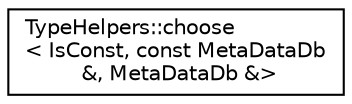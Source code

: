 digraph "Graphical Class Hierarchy"
{
  edge [fontname="Helvetica",fontsize="10",labelfontname="Helvetica",labelfontsize="10"];
  node [fontname="Helvetica",fontsize="10",shape=record];
  rankdir="LR";
  Node0 [label="TypeHelpers::choose\l\< IsConst, const MetaDataDb\l &, MetaDataDb &\>",height=0.2,width=0.4,color="black", fillcolor="white", style="filled",URL="$structTypeHelpers_1_1choose.html"];
}
